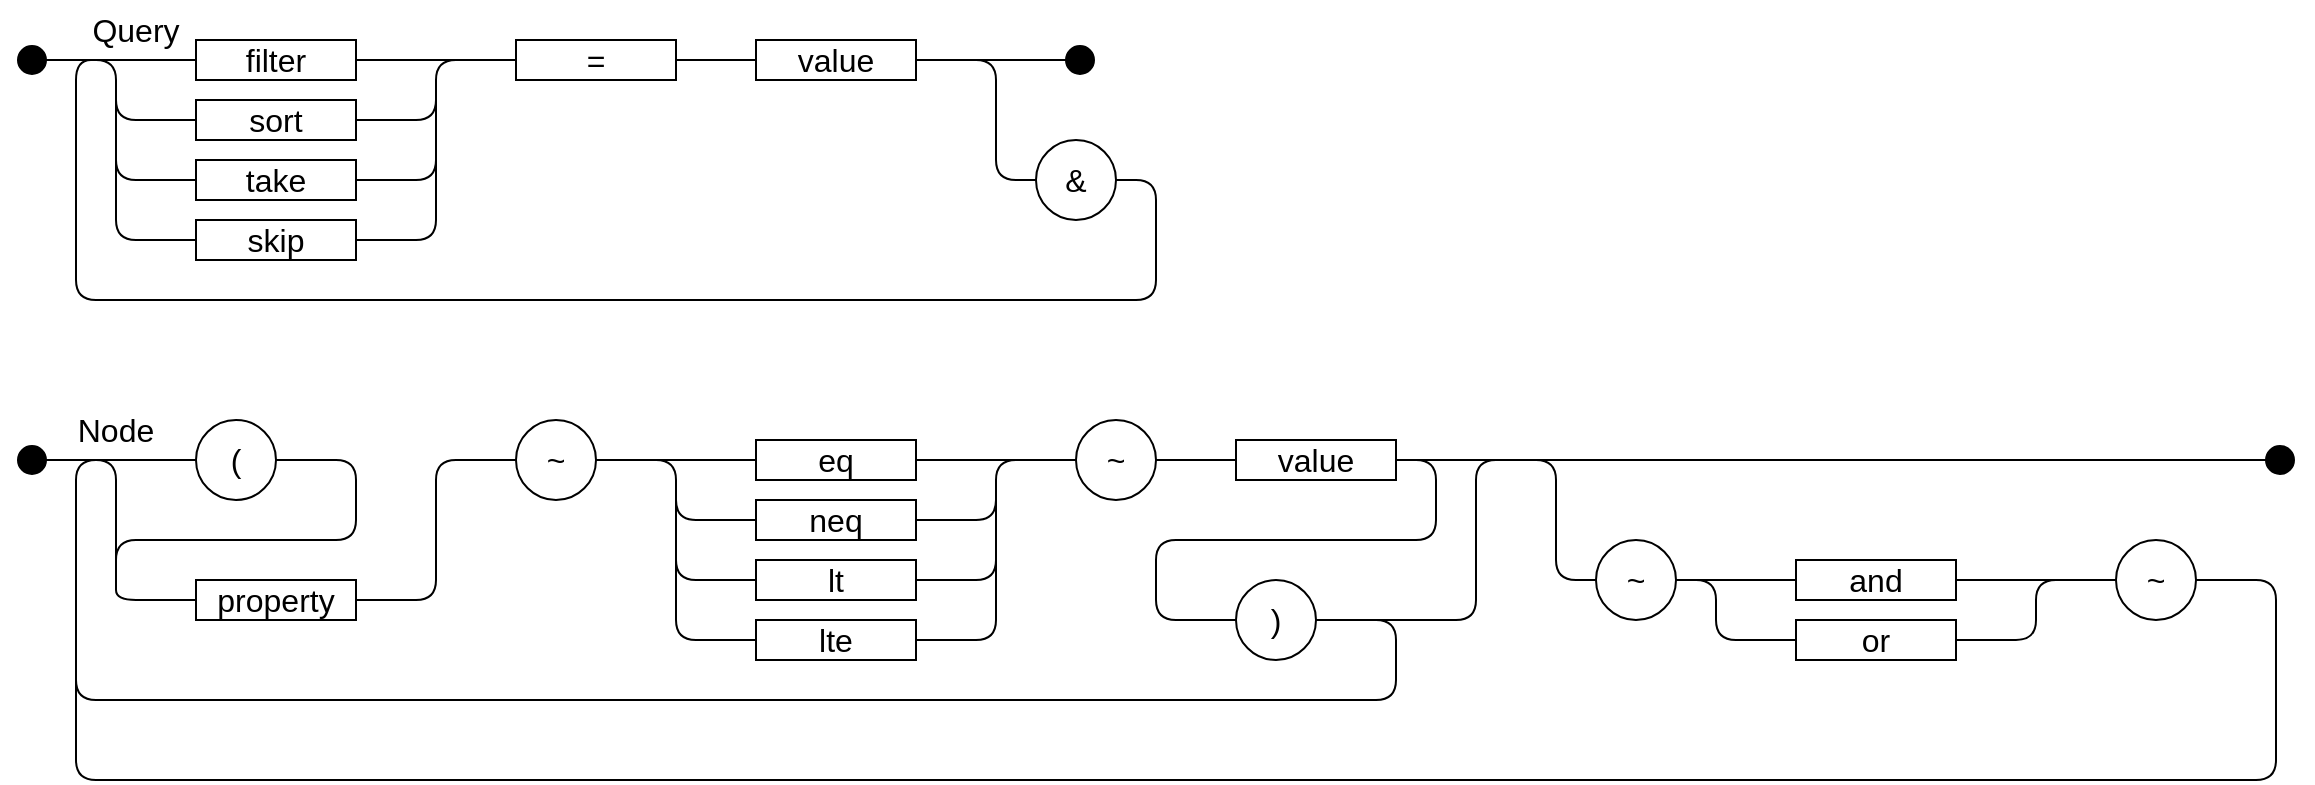 <mxfile version="12.5.1" type="device"><diagram id="SBn1bN5sGvFRJpWB67R0" name="Page-1"><mxGraphModel dx="1038" dy="592" grid="1" gridSize="10" guides="1" tooltips="1" connect="1" arrows="1" fold="1" page="1" pageScale="1" pageWidth="850" pageHeight="1100" math="0" shadow="0"><root><mxCell id="0"/><mxCell id="1" parent="0"/><mxCell id="ISjX95MlYATi8VPwF1uM-1" value="" style="endArrow=none;html=1;fontSize=19;spacing=2;strokeWidth=1;jumpSize=6;endFill=0;startArrow=circle;startFill=1;entryX=0;entryY=0.5;entryDx=0;entryDy=0;" edge="1" parent="1" target="ISjX95MlYATi8VPwF1uM-5"><mxGeometry width="50" height="50" relative="1" as="geometry"><mxPoint x="30" y="40" as="sourcePoint"/><mxPoint x="80" y="39.5" as="targetPoint"/></mxGeometry></mxCell><mxCell id="ISjX95MlYATi8VPwF1uM-5" value="filter" style="rounded=0;whiteSpace=wrap;html=1;fontSize=16;" vertex="1" parent="1"><mxGeometry x="120" y="30" width="80" height="20" as="geometry"/></mxCell><mxCell id="ISjX95MlYATi8VPwF1uM-6" value="sort" style="rounded=0;whiteSpace=wrap;html=1;fontSize=16;" vertex="1" parent="1"><mxGeometry x="120" y="60" width="80" height="20" as="geometry"/></mxCell><mxCell id="ISjX95MlYATi8VPwF1uM-7" value="take" style="rounded=0;whiteSpace=wrap;html=1;fontSize=16;" vertex="1" parent="1"><mxGeometry x="120" y="90" width="80" height="20" as="geometry"/></mxCell><mxCell id="ISjX95MlYATi8VPwF1uM-8" value="skip" style="rounded=0;whiteSpace=wrap;html=1;fontSize=16;" vertex="1" parent="1"><mxGeometry x="120" y="120" width="80" height="20" as="geometry"/></mxCell><mxCell id="ISjX95MlYATi8VPwF1uM-10" value="" style="endArrow=none;html=1;strokeWidth=1;fontSize=16;jumpStyle=none;rounded=1;" edge="1" parent="1"><mxGeometry width="50" height="50" relative="1" as="geometry"><mxPoint x="80" y="120" as="sourcePoint"/><mxPoint x="40" y="40" as="targetPoint"/><Array as="points"><mxPoint x="80" y="40"/></Array></mxGeometry></mxCell><mxCell id="ISjX95MlYATi8VPwF1uM-11" value="" style="endArrow=none;html=1;strokeWidth=1;fontSize=16;entryX=0;entryY=0.5;entryDx=0;entryDy=0;" edge="1" parent="1" target="ISjX95MlYATi8VPwF1uM-8"><mxGeometry width="50" height="50" relative="1" as="geometry"><mxPoint x="80" y="110" as="sourcePoint"/><mxPoint x="40" y="320" as="targetPoint"/><Array as="points"><mxPoint x="80" y="130"/></Array></mxGeometry></mxCell><mxCell id="ISjX95MlYATi8VPwF1uM-13" value="" style="endArrow=none;html=1;strokeWidth=1;fontSize=16;entryX=0;entryY=0.5;entryDx=0;entryDy=0;" edge="1" parent="1"><mxGeometry width="50" height="50" relative="1" as="geometry"><mxPoint x="80" y="80" as="sourcePoint"/><mxPoint x="120" y="100" as="targetPoint"/><Array as="points"><mxPoint x="80" y="100"/></Array></mxGeometry></mxCell><mxCell id="ISjX95MlYATi8VPwF1uM-14" value="" style="endArrow=none;html=1;strokeWidth=1;fontSize=16;entryX=0;entryY=0.5;entryDx=0;entryDy=0;" edge="1" parent="1"><mxGeometry width="50" height="50" relative="1" as="geometry"><mxPoint x="80" y="50" as="sourcePoint"/><mxPoint x="120" y="70" as="targetPoint"/><Array as="points"><mxPoint x="80" y="70"/></Array></mxGeometry></mxCell><mxCell id="ISjX95MlYATi8VPwF1uM-15" value="=" style="rounded=0;whiteSpace=wrap;html=1;fontSize=16;" vertex="1" parent="1"><mxGeometry x="280" y="30" width="80" height="20" as="geometry"/></mxCell><mxCell id="ISjX95MlYATi8VPwF1uM-16" value="" style="endArrow=none;html=1;strokeWidth=1;fontSize=16;entryX=0;entryY=0.5;entryDx=0;entryDy=0;" edge="1" parent="1" source="ISjX95MlYATi8VPwF1uM-5" target="ISjX95MlYATi8VPwF1uM-15"><mxGeometry width="50" height="50" relative="1" as="geometry"><mxPoint x="20" y="210" as="sourcePoint"/><mxPoint x="70" y="160" as="targetPoint"/></mxGeometry></mxCell><mxCell id="ISjX95MlYATi8VPwF1uM-20" value="" style="endArrow=none;html=1;strokeWidth=1;fontSize=16;jumpStyle=none;rounded=1;" edge="1" parent="1"><mxGeometry width="50" height="50" relative="1" as="geometry"><mxPoint x="260" y="40" as="sourcePoint"/><mxPoint x="240" y="120" as="targetPoint"/><Array as="points"><mxPoint x="240" y="40"/></Array></mxGeometry></mxCell><mxCell id="ISjX95MlYATi8VPwF1uM-21" value="" style="endArrow=none;html=1;strokeWidth=1;fontSize=16;entryX=1;entryY=0.5;entryDx=0;entryDy=0;" edge="1" parent="1" target="ISjX95MlYATi8VPwF1uM-8"><mxGeometry width="50" height="50" relative="1" as="geometry"><mxPoint x="240" y="110" as="sourcePoint"/><mxPoint x="220" y="140" as="targetPoint"/><Array as="points"><mxPoint x="240" y="130"/></Array></mxGeometry></mxCell><mxCell id="ISjX95MlYATi8VPwF1uM-22" value="" style="endArrow=none;html=1;strokeWidth=1;fontSize=16;entryX=1;entryY=0.5;entryDx=0;entryDy=0;" edge="1" parent="1"><mxGeometry width="50" height="50" relative="1" as="geometry"><mxPoint x="240" y="80" as="sourcePoint"/><mxPoint x="200" y="100" as="targetPoint"/><Array as="points"><mxPoint x="240" y="100"/></Array></mxGeometry></mxCell><mxCell id="ISjX95MlYATi8VPwF1uM-23" value="" style="endArrow=none;html=1;strokeWidth=1;fontSize=16;entryX=1;entryY=0.5;entryDx=0;entryDy=0;" edge="1" parent="1"><mxGeometry width="50" height="50" relative="1" as="geometry"><mxPoint x="240" y="50" as="sourcePoint"/><mxPoint x="200" y="70" as="targetPoint"/><Array as="points"><mxPoint x="240" y="70"/></Array></mxGeometry></mxCell><mxCell id="ISjX95MlYATi8VPwF1uM-24" value="value" style="rounded=0;whiteSpace=wrap;html=1;fontSize=16;" vertex="1" parent="1"><mxGeometry x="400" y="30" width="80" height="20" as="geometry"/></mxCell><mxCell id="ISjX95MlYATi8VPwF1uM-25" value="" style="endArrow=none;html=1;strokeWidth=1;fontSize=16;exitX=1;exitY=0.5;exitDx=0;exitDy=0;entryX=0;entryY=0.5;entryDx=0;entryDy=0;" edge="1" parent="1" source="ISjX95MlYATi8VPwF1uM-15" target="ISjX95MlYATi8VPwF1uM-24"><mxGeometry width="50" height="50" relative="1" as="geometry"><mxPoint x="20" y="210" as="sourcePoint"/><mxPoint x="70" y="160" as="targetPoint"/></mxGeometry></mxCell><mxCell id="ISjX95MlYATi8VPwF1uM-26" value="" style="endArrow=none;html=1;strokeWidth=1;fontSize=16;startArrow=circle;startFill=1;" edge="1" parent="1"><mxGeometry width="50" height="50" relative="1" as="geometry"><mxPoint x="30" y="240" as="sourcePoint"/><mxPoint x="120" y="240" as="targetPoint"/></mxGeometry></mxCell><mxCell id="ISjX95MlYATi8VPwF1uM-27" value="property" style="rounded=0;whiteSpace=wrap;html=1;fontSize=16;" vertex="1" parent="1"><mxGeometry x="120" y="300" width="80" height="20" as="geometry"/></mxCell><mxCell id="ISjX95MlYATi8VPwF1uM-28" value="(" style="ellipse;whiteSpace=wrap;html=1;fontSize=16;" vertex="1" parent="1"><mxGeometry x="120" y="220" width="40" height="40" as="geometry"/></mxCell><mxCell id="ISjX95MlYATi8VPwF1uM-29" value="" style="endArrow=none;html=1;strokeWidth=1;fontSize=16;" edge="1" parent="1"><mxGeometry width="50" height="50" relative="1" as="geometry"><mxPoint x="80" y="300" as="sourcePoint"/><mxPoint x="60" y="240" as="targetPoint"/><Array as="points"><mxPoint x="80" y="240"/></Array></mxGeometry></mxCell><mxCell id="ISjX95MlYATi8VPwF1uM-30" value="" style="endArrow=none;html=1;strokeWidth=1;fontSize=16;" edge="1" parent="1"><mxGeometry width="50" height="50" relative="1" as="geometry"><mxPoint x="80" y="300" as="sourcePoint"/><mxPoint x="120" y="310" as="targetPoint"/><Array as="points"><mxPoint x="80" y="310"/></Array></mxGeometry></mxCell><mxCell id="ISjX95MlYATi8VPwF1uM-32" value="" style="endArrow=none;html=1;strokeWidth=1;fontSize=16;" edge="1" parent="1"><mxGeometry width="50" height="50" relative="1" as="geometry"><mxPoint x="160" y="240" as="sourcePoint"/><mxPoint x="80" y="300" as="targetPoint"/><Array as="points"><mxPoint x="200" y="240"/><mxPoint x="200" y="280"/><mxPoint x="80" y="280"/><mxPoint x="80" y="300"/></Array></mxGeometry></mxCell><mxCell id="ISjX95MlYATi8VPwF1uM-33" value="Node" style="text;html=1;strokeColor=none;fillColor=none;align=center;verticalAlign=middle;whiteSpace=wrap;rounded=0;fontSize=16;" vertex="1" parent="1"><mxGeometry x="50" y="210" width="60" height="30" as="geometry"/></mxCell><mxCell id="ISjX95MlYATi8VPwF1uM-34" value="Query" style="text;html=1;strokeColor=none;fillColor=none;align=center;verticalAlign=middle;whiteSpace=wrap;rounded=0;fontSize=16;" vertex="1" parent="1"><mxGeometry x="60" y="10" width="60" height="30" as="geometry"/></mxCell><mxCell id="ISjX95MlYATi8VPwF1uM-35" value="~" style="ellipse;whiteSpace=wrap;html=1;fontSize=16;" vertex="1" parent="1"><mxGeometry x="280" y="220" width="40" height="40" as="geometry"/></mxCell><mxCell id="ISjX95MlYATi8VPwF1uM-36" value="" style="endArrow=none;html=1;strokeWidth=1;fontSize=16;entryX=0;entryY=0.5;entryDx=0;entryDy=0;" edge="1" parent="1" target="ISjX95MlYATi8VPwF1uM-35"><mxGeometry width="50" height="50" relative="1" as="geometry"><mxPoint x="200" y="310" as="sourcePoint"/><mxPoint x="250" y="260" as="targetPoint"/><Array as="points"><mxPoint x="240" y="310"/><mxPoint x="240" y="240"/></Array></mxGeometry></mxCell><mxCell id="ISjX95MlYATi8VPwF1uM-37" value="eq" style="rounded=0;whiteSpace=wrap;html=1;fontSize=16;" vertex="1" parent="1"><mxGeometry x="400" y="230" width="80" height="20" as="geometry"/></mxCell><mxCell id="ISjX95MlYATi8VPwF1uM-38" value="neq" style="rounded=0;whiteSpace=wrap;html=1;fontSize=16;" vertex="1" parent="1"><mxGeometry x="400" y="260" width="80" height="20" as="geometry"/></mxCell><mxCell id="ISjX95MlYATi8VPwF1uM-39" value="lt" style="rounded=0;whiteSpace=wrap;html=1;fontSize=16;" vertex="1" parent="1"><mxGeometry x="400" y="290" width="80" height="20" as="geometry"/></mxCell><mxCell id="ISjX95MlYATi8VPwF1uM-40" value="lte" style="rounded=0;whiteSpace=wrap;html=1;fontSize=16;" vertex="1" parent="1"><mxGeometry x="400" y="320" width="80" height="20" as="geometry"/></mxCell><mxCell id="ISjX95MlYATi8VPwF1uM-41" value="" style="endArrow=none;html=1;strokeWidth=1;fontSize=16;entryX=1;entryY=0.5;entryDx=0;entryDy=0;exitX=0;exitY=0.5;exitDx=0;exitDy=0;" edge="1" parent="1" source="ISjX95MlYATi8VPwF1uM-37" target="ISjX95MlYATi8VPwF1uM-35"><mxGeometry width="50" height="50" relative="1" as="geometry"><mxPoint x="20" y="410" as="sourcePoint"/><mxPoint x="70" y="360" as="targetPoint"/></mxGeometry></mxCell><mxCell id="ISjX95MlYATi8VPwF1uM-42" value="" style="endArrow=none;html=1;strokeWidth=1;fontSize=16;exitX=0;exitY=0.5;exitDx=0;exitDy=0;" edge="1" parent="1" source="ISjX95MlYATi8VPwF1uM-40"><mxGeometry width="50" height="50" relative="1" as="geometry"><mxPoint x="20" y="410" as="sourcePoint"/><mxPoint x="340" y="240" as="targetPoint"/><Array as="points"><mxPoint x="360" y="330"/><mxPoint x="360" y="240"/></Array></mxGeometry></mxCell><mxCell id="ISjX95MlYATi8VPwF1uM-43" value="" style="endArrow=none;html=1;strokeWidth=1;fontSize=16;entryX=0;entryY=0.5;entryDx=0;entryDy=0;" edge="1" parent="1" target="ISjX95MlYATi8VPwF1uM-39"><mxGeometry width="50" height="50" relative="1" as="geometry"><mxPoint x="360" y="280" as="sourcePoint"/><mxPoint x="70" y="360" as="targetPoint"/><Array as="points"><mxPoint x="360" y="300"/></Array></mxGeometry></mxCell><mxCell id="ISjX95MlYATi8VPwF1uM-44" value="" style="endArrow=none;html=1;strokeWidth=1;fontSize=16;entryX=0;entryY=0.5;entryDx=0;entryDy=0;" edge="1" parent="1"><mxGeometry width="50" height="50" relative="1" as="geometry"><mxPoint x="360" y="250" as="sourcePoint"/><mxPoint x="400" y="270" as="targetPoint"/><Array as="points"><mxPoint x="360" y="270"/></Array></mxGeometry></mxCell><mxCell id="ISjX95MlYATi8VPwF1uM-45" value="~" style="ellipse;whiteSpace=wrap;html=1;fontSize=16;" vertex="1" parent="1"><mxGeometry x="560" y="220" width="40" height="40" as="geometry"/></mxCell><mxCell id="ISjX95MlYATi8VPwF1uM-46" value="" style="endArrow=none;html=1;strokeWidth=1;fontSize=16;entryX=0;entryY=0.5;entryDx=0;entryDy=0;" edge="1" parent="1" target="ISjX95MlYATi8VPwF1uM-45"><mxGeometry width="50" height="50" relative="1" as="geometry"><mxPoint x="480" y="240" as="sourcePoint"/><mxPoint x="530" y="190" as="targetPoint"/></mxGeometry></mxCell><mxCell id="ISjX95MlYATi8VPwF1uM-47" value="" style="endArrow=none;html=1;strokeWidth=1;fontSize=16;exitX=1;exitY=0.5;exitDx=0;exitDy=0;" edge="1" parent="1" source="ISjX95MlYATi8VPwF1uM-40"><mxGeometry width="50" height="50" relative="1" as="geometry"><mxPoint x="20" y="410" as="sourcePoint"/><mxPoint x="540" y="240" as="targetPoint"/><Array as="points"><mxPoint x="520" y="330"/><mxPoint x="520" y="240"/></Array></mxGeometry></mxCell><mxCell id="ISjX95MlYATi8VPwF1uM-48" value="" style="endArrow=none;html=1;strokeWidth=1;fontSize=16;entryX=1;entryY=0.5;entryDx=0;entryDy=0;" edge="1" parent="1" target="ISjX95MlYATi8VPwF1uM-39"><mxGeometry width="50" height="50" relative="1" as="geometry"><mxPoint x="520" y="280" as="sourcePoint"/><mxPoint x="70" y="360" as="targetPoint"/><Array as="points"><mxPoint x="520" y="300"/></Array></mxGeometry></mxCell><mxCell id="ISjX95MlYATi8VPwF1uM-49" value="" style="endArrow=none;html=1;strokeWidth=1;fontSize=16;entryX=1;entryY=0.5;entryDx=0;entryDy=0;" edge="1" parent="1"><mxGeometry width="50" height="50" relative="1" as="geometry"><mxPoint x="520" y="250" as="sourcePoint"/><mxPoint x="480" y="270" as="targetPoint"/><Array as="points"><mxPoint x="520" y="270"/></Array></mxGeometry></mxCell><mxCell id="ISjX95MlYATi8VPwF1uM-50" value="value" style="rounded=0;whiteSpace=wrap;html=1;fontSize=16;" vertex="1" parent="1"><mxGeometry x="640" y="230" width="80" height="20" as="geometry"/></mxCell><mxCell id="ISjX95MlYATi8VPwF1uM-51" value="" style="endArrow=none;html=1;strokeWidth=1;fontSize=16;entryX=1;entryY=0.5;entryDx=0;entryDy=0;exitX=0;exitY=0.5;exitDx=0;exitDy=0;" edge="1" parent="1" source="ISjX95MlYATi8VPwF1uM-50" target="ISjX95MlYATi8VPwF1uM-45"><mxGeometry width="50" height="50" relative="1" as="geometry"><mxPoint x="20" y="410" as="sourcePoint"/><mxPoint x="70" y="360" as="targetPoint"/></mxGeometry></mxCell><mxCell id="ISjX95MlYATi8VPwF1uM-52" value=")" style="ellipse;whiteSpace=wrap;html=1;fontSize=16;" vertex="1" parent="1"><mxGeometry x="640" y="300" width="40" height="40" as="geometry"/></mxCell><mxCell id="ISjX95MlYATi8VPwF1uM-53" value="" style="endArrow=circle;html=1;strokeWidth=1;fontSize=16;endFill=1;" edge="1" parent="1"><mxGeometry width="50" height="50" relative="1" as="geometry"><mxPoint x="720" y="240" as="sourcePoint"/><mxPoint x="1170" y="240" as="targetPoint"/></mxGeometry></mxCell><mxCell id="ISjX95MlYATi8VPwF1uM-54" value="" style="endArrow=none;html=1;strokeWidth=1;fontSize=16;entryX=0;entryY=0.5;entryDx=0;entryDy=0;" edge="1" parent="1" target="ISjX95MlYATi8VPwF1uM-52"><mxGeometry width="50" height="50" relative="1" as="geometry"><mxPoint x="720" y="240" as="sourcePoint"/><mxPoint x="70" y="360" as="targetPoint"/><Array as="points"><mxPoint x="740" y="240"/><mxPoint x="740" y="280"/><mxPoint x="600" y="280"/><mxPoint x="600" y="320"/></Array></mxGeometry></mxCell><mxCell id="ISjX95MlYATi8VPwF1uM-55" value="" style="endArrow=none;html=1;strokeWidth=1;fontSize=16;exitX=1;exitY=0.5;exitDx=0;exitDy=0;" edge="1" parent="1" source="ISjX95MlYATi8VPwF1uM-52"><mxGeometry width="50" height="50" relative="1" as="geometry"><mxPoint x="680" y="325" as="sourcePoint"/><mxPoint x="790" y="240" as="targetPoint"/><Array as="points"><mxPoint x="760" y="320"/><mxPoint x="760" y="240"/></Array></mxGeometry></mxCell><mxCell id="ISjX95MlYATi8VPwF1uM-56" value="" style="endArrow=none;html=1;strokeWidth=1;fontSize=16;entryX=1;entryY=0.5;entryDx=0;entryDy=0;exitX=0.5;exitY=1;exitDx=0;exitDy=0;" edge="1" parent="1" source="ISjX95MlYATi8VPwF1uM-33" target="ISjX95MlYATi8VPwF1uM-52"><mxGeometry width="50" height="50" relative="1" as="geometry"><mxPoint x="20" y="410" as="sourcePoint"/><mxPoint x="70" y="360" as="targetPoint"/><Array as="points"><mxPoint x="60" y="240"/><mxPoint x="60" y="360"/><mxPoint x="720" y="360"/><mxPoint x="720" y="320"/></Array></mxGeometry></mxCell><mxCell id="ISjX95MlYATi8VPwF1uM-57" value="" style="endArrow=circle;html=1;strokeWidth=1;fontSize=16;exitX=1;exitY=0.5;exitDx=0;exitDy=0;endFill=1;" edge="1" parent="1" source="ISjX95MlYATi8VPwF1uM-24"><mxGeometry width="50" height="50" relative="1" as="geometry"><mxPoint x="530" y="65" as="sourcePoint"/><mxPoint x="570" y="40" as="targetPoint"/></mxGeometry></mxCell><mxCell id="ISjX95MlYATi8VPwF1uM-58" value="&amp;amp;" style="ellipse;whiteSpace=wrap;html=1;fontSize=16;" vertex="1" parent="1"><mxGeometry x="540" y="80" width="40" height="40" as="geometry"/></mxCell><mxCell id="ISjX95MlYATi8VPwF1uM-59" value="" style="endArrow=none;html=1;strokeWidth=1;fontSize=16;exitX=0;exitY=0.5;exitDx=0;exitDy=0;" edge="1" parent="1" source="ISjX95MlYATi8VPwF1uM-58"><mxGeometry width="50" height="50" relative="1" as="geometry"><mxPoint x="20" y="390" as="sourcePoint"/><mxPoint x="500" y="40" as="targetPoint"/><Array as="points"><mxPoint x="520" y="100"/><mxPoint x="520" y="40"/></Array></mxGeometry></mxCell><mxCell id="ISjX95MlYATi8VPwF1uM-60" value="" style="endArrow=none;html=1;strokeWidth=1;fontSize=16;entryX=1;entryY=0.5;entryDx=0;entryDy=0;exitX=0.25;exitY=1;exitDx=0;exitDy=0;" edge="1" parent="1" source="ISjX95MlYATi8VPwF1uM-34" target="ISjX95MlYATi8VPwF1uM-58"><mxGeometry width="50" height="50" relative="1" as="geometry"><mxPoint x="20" y="430" as="sourcePoint"/><mxPoint x="70" y="380" as="targetPoint"/><Array as="points"><mxPoint x="60" y="40"/><mxPoint x="60" y="160"/><mxPoint x="600" y="160"/><mxPoint x="600" y="100"/></Array></mxGeometry></mxCell><mxCell id="ISjX95MlYATi8VPwF1uM-61" value="~" style="ellipse;whiteSpace=wrap;html=1;fontSize=16;" vertex="1" parent="1"><mxGeometry x="820" y="280" width="40" height="40" as="geometry"/></mxCell><mxCell id="ISjX95MlYATi8VPwF1uM-62" value="and" style="rounded=0;whiteSpace=wrap;html=1;fontSize=16;" vertex="1" parent="1"><mxGeometry x="920" y="290" width="80" height="20" as="geometry"/></mxCell><mxCell id="ISjX95MlYATi8VPwF1uM-63" value="or" style="rounded=0;whiteSpace=wrap;html=1;fontSize=16;" vertex="1" parent="1"><mxGeometry x="920" y="320" width="80" height="20" as="geometry"/></mxCell><mxCell id="ISjX95MlYATi8VPwF1uM-64" value="" style="endArrow=none;html=1;strokeWidth=1;fontSize=16;exitX=0;exitY=0.5;exitDx=0;exitDy=0;" edge="1" parent="1" source="ISjX95MlYATi8VPwF1uM-61"><mxGeometry width="50" height="50" relative="1" as="geometry"><mxPoint x="270" y="430" as="sourcePoint"/><mxPoint x="780" y="240" as="targetPoint"/><Array as="points"><mxPoint x="800" y="300"/><mxPoint x="800" y="240"/></Array></mxGeometry></mxCell><mxCell id="ISjX95MlYATi8VPwF1uM-65" value="" style="endArrow=none;html=1;strokeWidth=1;fontSize=16;entryX=1;entryY=0.5;entryDx=0;entryDy=0;exitX=0;exitY=0.5;exitDx=0;exitDy=0;" edge="1" parent="1" source="ISjX95MlYATi8VPwF1uM-62" target="ISjX95MlYATi8VPwF1uM-61"><mxGeometry width="50" height="50" relative="1" as="geometry"><mxPoint x="270" y="430" as="sourcePoint"/><mxPoint x="320" y="380" as="targetPoint"/></mxGeometry></mxCell><mxCell id="ISjX95MlYATi8VPwF1uM-66" value="" style="endArrow=none;html=1;strokeWidth=1;fontSize=16;exitX=0;exitY=0.5;exitDx=0;exitDy=0;" edge="1" parent="1" source="ISjX95MlYATi8VPwF1uM-63"><mxGeometry width="50" height="50" relative="1" as="geometry"><mxPoint x="270" y="430" as="sourcePoint"/><mxPoint x="860" y="300" as="targetPoint"/><Array as="points"><mxPoint x="880" y="330"/><mxPoint x="880" y="300"/></Array></mxGeometry></mxCell><mxCell id="ISjX95MlYATi8VPwF1uM-67" value="~" style="ellipse;whiteSpace=wrap;html=1;aspect=fixed;fontSize=16;" vertex="1" parent="1"><mxGeometry x="1080" y="280" width="40" height="40" as="geometry"/></mxCell><mxCell id="ISjX95MlYATi8VPwF1uM-68" value="" style="endArrow=none;html=1;strokeWidth=1;fontSize=16;entryX=1;entryY=0.5;entryDx=0;entryDy=0;exitX=0;exitY=0.5;exitDx=0;exitDy=0;" edge="1" parent="1" source="ISjX95MlYATi8VPwF1uM-67" target="ISjX95MlYATi8VPwF1uM-62"><mxGeometry width="50" height="50" relative="1" as="geometry"><mxPoint x="270" y="430" as="sourcePoint"/><mxPoint x="320" y="380" as="targetPoint"/></mxGeometry></mxCell><mxCell id="ISjX95MlYATi8VPwF1uM-69" value="" style="endArrow=none;html=1;strokeWidth=1;fontSize=16;entryX=1;entryY=0.5;entryDx=0;entryDy=0;" edge="1" parent="1" target="ISjX95MlYATi8VPwF1uM-63"><mxGeometry width="50" height="50" relative="1" as="geometry"><mxPoint x="1060" y="300" as="sourcePoint"/><mxPoint x="320" y="380" as="targetPoint"/><Array as="points"><mxPoint x="1040" y="300"/><mxPoint x="1040" y="330"/></Array></mxGeometry></mxCell><mxCell id="ISjX95MlYATi8VPwF1uM-70" value="" style="endArrow=none;html=1;strokeWidth=1;fontSize=16;entryX=1;entryY=0.5;entryDx=0;entryDy=0;" edge="1" parent="1" target="ISjX95MlYATi8VPwF1uM-67"><mxGeometry width="50" height="50" relative="1" as="geometry"><mxPoint x="60" y="350" as="sourcePoint"/><mxPoint x="320" y="380" as="targetPoint"/><Array as="points"><mxPoint x="60" y="400"/><mxPoint x="1160" y="400"/><mxPoint x="1160" y="300"/></Array></mxGeometry></mxCell></root></mxGraphModel></diagram></mxfile>